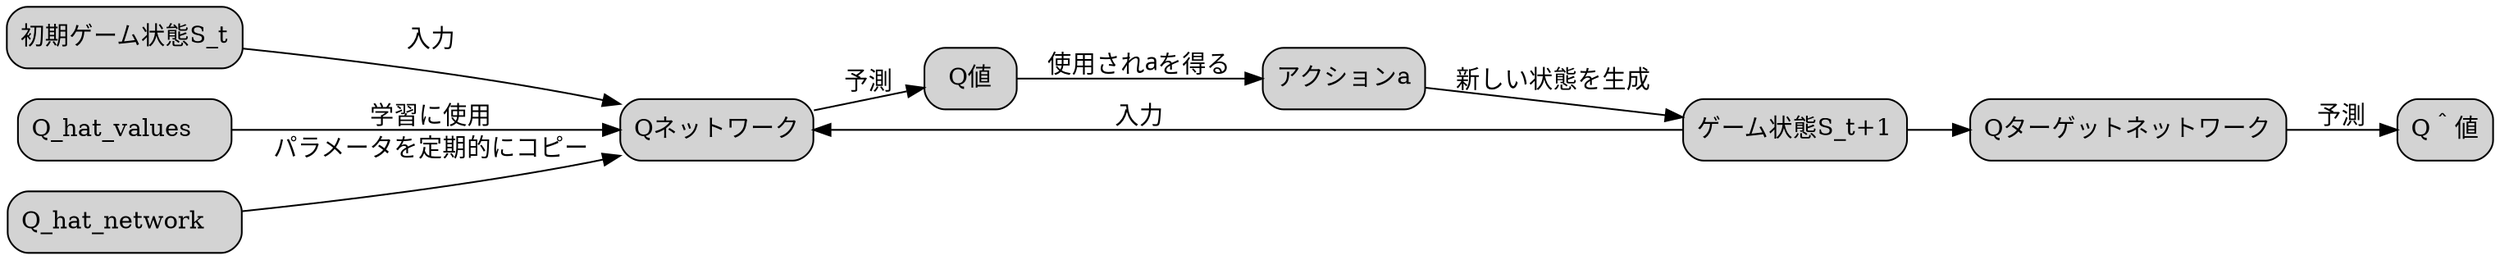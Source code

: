 digraph fig3_10 {
    // 書式を設定
    graph [rankdir=LR, charset="UTF-8"];
    node [shape="box", style="rounded,filled"];
    edge [fontname="ipafont-gothic", lblstyle="auto"];

    Initial_Game_State_St [label="初期ゲーム状態S_t"];
    Q_network [label="Qネットワーク"];
    Q_values [label="Q値"];
    Action_a [label="アクションa"];
    Game_state_St1 [label="ゲーム状態S_t+1"];
    Q_hat_network [label="Qターゲットネットワーク"];
    Q_hat_values [label="Q＾値"];

    Initial_Game_State_St -> Q_network  [label="入力"];
    Q_network -> Q_values [label="予測"];
    Q_values-> Action_a [label="使用されaを得る"];
    Action_a -> Game_state_St1 [label="新しい状態を生成"];
    Game_state_St1 -> Q_network [label="入力"];
    Game_state_St1 -> Q_hat_network;
    Q_hat_network -> Q_hat_values [label="予測"];
    Q_hat_values　-> Q_network [label="学習に使用"];
    Q_hat_network　-> Q_network [label="パラメータを定期的にコピー"];    
 }